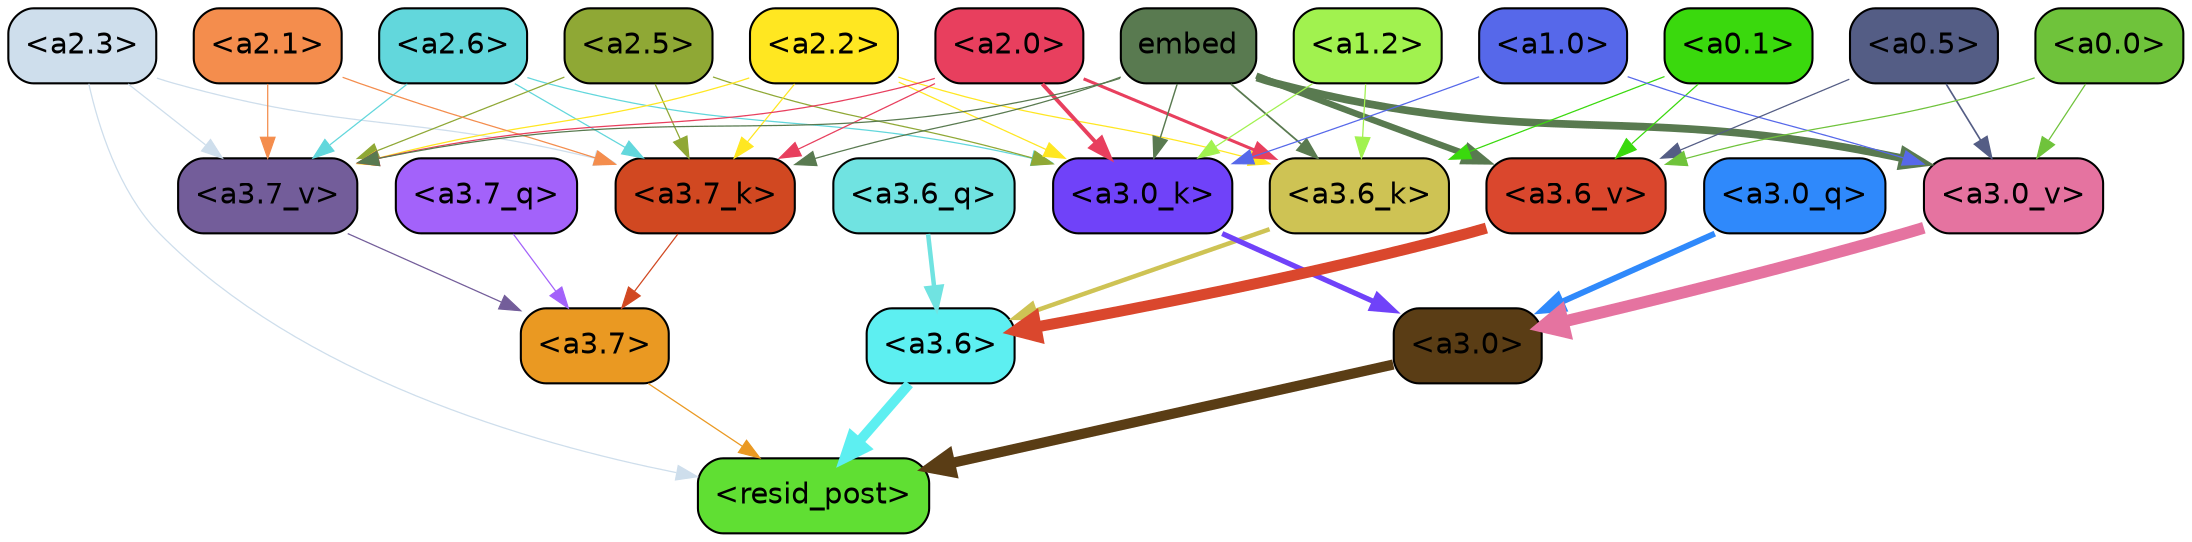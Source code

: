 strict digraph "" {
	graph [bgcolor=transparent,
		layout=dot,
		overlap=false,
		splines=true
	];
	"<a3.7>"	[color=black,
		fillcolor="#ea9922",
		fontname=Helvetica,
		shape=box,
		style="filled, rounded"];
	"<resid_post>"	[color=black,
		fillcolor="#60df33",
		fontname=Helvetica,
		shape=box,
		style="filled, rounded"];
	"<a3.7>" -> "<resid_post>"	[color="#ea9922",
		penwidth=0.6];
	"<a3.6>"	[color=black,
		fillcolor="#5deff1",
		fontname=Helvetica,
		shape=box,
		style="filled, rounded"];
	"<a3.6>" -> "<resid_post>"	[color="#5deff1",
		penwidth=4.7534414529800415];
	"<a3.0>"	[color=black,
		fillcolor="#5a3d15",
		fontname=Helvetica,
		shape=box,
		style="filled, rounded"];
	"<a3.0>" -> "<resid_post>"	[color="#5a3d15",
		penwidth=4.898576855659485];
	"<a2.3>"	[color=black,
		fillcolor="#cedeec",
		fontname=Helvetica,
		shape=box,
		style="filled, rounded"];
	"<a2.3>" -> "<resid_post>"	[color="#cedeec",
		penwidth=0.6];
	"<a3.7_k>"	[color=black,
		fillcolor="#d14821",
		fontname=Helvetica,
		shape=box,
		style="filled, rounded"];
	"<a2.3>" -> "<a3.7_k>"	[color="#cedeec",
		penwidth=0.6];
	"<a3.7_v>"	[color=black,
		fillcolor="#735d9a",
		fontname=Helvetica,
		shape=box,
		style="filled, rounded"];
	"<a2.3>" -> "<a3.7_v>"	[color="#cedeec",
		penwidth=0.6];
	"<a3.7_q>"	[color=black,
		fillcolor="#a362fa",
		fontname=Helvetica,
		shape=box,
		style="filled, rounded"];
	"<a3.7_q>" -> "<a3.7>"	[color="#a362fa",
		penwidth=0.6];
	"<a3.6_q>"	[color=black,
		fillcolor="#70e3e1",
		fontname=Helvetica,
		shape=box,
		style="filled, rounded"];
	"<a3.6_q>" -> "<a3.6>"	[color="#70e3e1",
		penwidth=2.160832464694977];
	"<a3.0_q>"	[color=black,
		fillcolor="#2f89fb",
		fontname=Helvetica,
		shape=box,
		style="filled, rounded"];
	"<a3.0_q>" -> "<a3.0>"	[color="#2f89fb",
		penwidth=2.870753765106201];
	"<a3.7_k>" -> "<a3.7>"	[color="#d14821",
		penwidth=0.6];
	"<a3.6_k>"	[color=black,
		fillcolor="#cec354",
		fontname=Helvetica,
		shape=box,
		style="filled, rounded"];
	"<a3.6_k>" -> "<a3.6>"	[color="#cec354",
		penwidth=2.13908451795578];
	"<a3.0_k>"	[color=black,
		fillcolor="#7042f9",
		fontname=Helvetica,
		shape=box,
		style="filled, rounded"];
	"<a3.0_k>" -> "<a3.0>"	[color="#7042f9",
		penwidth=2.520303964614868];
	"<a3.7_v>" -> "<a3.7>"	[color="#735d9a",
		penwidth=0.6];
	"<a3.6_v>"	[color=black,
		fillcolor="#da472d",
		fontname=Helvetica,
		shape=box,
		style="filled, rounded"];
	"<a3.6_v>" -> "<a3.6>"	[color="#da472d",
		penwidth=5.297133803367615];
	"<a3.0_v>"	[color=black,
		fillcolor="#e573a0",
		fontname=Helvetica,
		shape=box,
		style="filled, rounded"];
	"<a3.0_v>" -> "<a3.0>"	[color="#e573a0",
		penwidth=5.680712580680847];
	"<a2.6>"	[color=black,
		fillcolor="#62d7dc",
		fontname=Helvetica,
		shape=box,
		style="filled, rounded"];
	"<a2.6>" -> "<a3.7_k>"	[color="#62d7dc",
		penwidth=0.6];
	"<a2.6>" -> "<a3.0_k>"	[color="#62d7dc",
		penwidth=0.6];
	"<a2.6>" -> "<a3.7_v>"	[color="#62d7dc",
		penwidth=0.6];
	"<a2.5>"	[color=black,
		fillcolor="#8fa835",
		fontname=Helvetica,
		shape=box,
		style="filled, rounded"];
	"<a2.5>" -> "<a3.7_k>"	[color="#8fa835",
		penwidth=0.6];
	"<a2.5>" -> "<a3.0_k>"	[color="#8fa835",
		penwidth=0.6];
	"<a2.5>" -> "<a3.7_v>"	[color="#8fa835",
		penwidth=0.6];
	"<a2.2>"	[color=black,
		fillcolor="#ffe721",
		fontname=Helvetica,
		shape=box,
		style="filled, rounded"];
	"<a2.2>" -> "<a3.7_k>"	[color="#ffe721",
		penwidth=0.6];
	"<a2.2>" -> "<a3.6_k>"	[color="#ffe721",
		penwidth=0.6];
	"<a2.2>" -> "<a3.0_k>"	[color="#ffe721",
		penwidth=0.6];
	"<a2.2>" -> "<a3.7_v>"	[color="#ffe721",
		penwidth=0.6];
	"<a2.1>"	[color=black,
		fillcolor="#f48d4d",
		fontname=Helvetica,
		shape=box,
		style="filled, rounded"];
	"<a2.1>" -> "<a3.7_k>"	[color="#f48d4d",
		penwidth=0.6];
	"<a2.1>" -> "<a3.7_v>"	[color="#f48d4d",
		penwidth=0.6];
	"<a2.0>"	[color=black,
		fillcolor="#e83f5e",
		fontname=Helvetica,
		shape=box,
		style="filled, rounded"];
	"<a2.0>" -> "<a3.7_k>"	[color="#e83f5e",
		penwidth=0.6];
	"<a2.0>" -> "<a3.6_k>"	[color="#e83f5e",
		penwidth=1.4784413101151586];
	"<a2.0>" -> "<a3.0_k>"	[color="#e83f5e",
		penwidth=1.8858084231615067];
	"<a2.0>" -> "<a3.7_v>"	[color="#e83f5e",
		penwidth=0.6];
	embed	[color=black,
		fillcolor="#597a50",
		fontname=Helvetica,
		shape=box,
		style="filled, rounded"];
	embed -> "<a3.7_k>"	[color="#597a50",
		penwidth=0.6];
	embed -> "<a3.6_k>"	[color="#597a50",
		penwidth=0.8552796393632889];
	embed -> "<a3.0_k>"	[color="#597a50",
		penwidth=0.691851794719696];
	embed -> "<a3.7_v>"	[color="#597a50",
		penwidth=0.6];
	embed -> "<a3.6_v>"	[color="#597a50",
		penwidth=3.067279100418091];
	embed -> "<a3.0_v>"	[color="#597a50",
		penwidth=3.6927278637886047];
	"<a1.2>"	[color=black,
		fillcolor="#a1f24f",
		fontname=Helvetica,
		shape=box,
		style="filled, rounded"];
	"<a1.2>" -> "<a3.6_k>"	[color="#a1f24f",
		penwidth=0.6];
	"<a1.2>" -> "<a3.0_k>"	[color="#a1f24f",
		penwidth=0.6];
	"<a0.1>"	[color=black,
		fillcolor="#3ad90d",
		fontname=Helvetica,
		shape=box,
		style="filled, rounded"];
	"<a0.1>" -> "<a3.6_k>"	[color="#3ad90d",
		penwidth=0.6];
	"<a0.1>" -> "<a3.6_v>"	[color="#3ad90d",
		penwidth=0.6];
	"<a1.0>"	[color=black,
		fillcolor="#5668ea",
		fontname=Helvetica,
		shape=box,
		style="filled, rounded"];
	"<a1.0>" -> "<a3.0_k>"	[color="#5668ea",
		penwidth=0.6];
	"<a1.0>" -> "<a3.0_v>"	[color="#5668ea",
		penwidth=0.6];
	"<a0.5>"	[color=black,
		fillcolor="#545d85",
		fontname=Helvetica,
		shape=box,
		style="filled, rounded"];
	"<a0.5>" -> "<a3.6_v>"	[color="#545d85",
		penwidth=0.6];
	"<a0.5>" -> "<a3.0_v>"	[color="#545d85",
		penwidth=0.8028683364391327];
	"<a0.0>"	[color=black,
		fillcolor="#6fc33b",
		fontname=Helvetica,
		shape=box,
		style="filled, rounded"];
	"<a0.0>" -> "<a3.6_v>"	[color="#6fc33b",
		penwidth=0.6];
	"<a0.0>" -> "<a3.0_v>"	[color="#6fc33b",
		penwidth=0.6];
}
